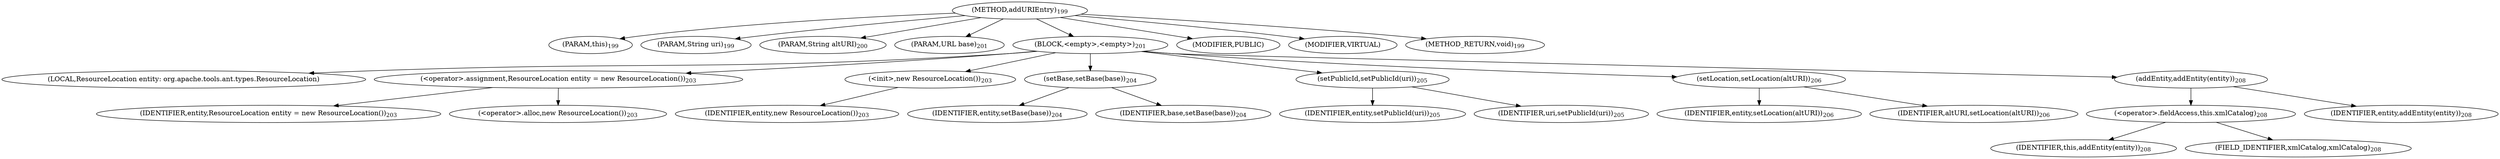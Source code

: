 digraph "addURIEntry" {  
"121" [label = <(METHOD,addURIEntry)<SUB>199</SUB>> ]
"122" [label = <(PARAM,this)<SUB>199</SUB>> ]
"123" [label = <(PARAM,String uri)<SUB>199</SUB>> ]
"124" [label = <(PARAM,String altURI)<SUB>200</SUB>> ]
"125" [label = <(PARAM,URL base)<SUB>201</SUB>> ]
"126" [label = <(BLOCK,&lt;empty&gt;,&lt;empty&gt;)<SUB>201</SUB>> ]
"11" [label = <(LOCAL,ResourceLocation entity: org.apache.tools.ant.types.ResourceLocation)> ]
"127" [label = <(&lt;operator&gt;.assignment,ResourceLocation entity = new ResourceLocation())<SUB>203</SUB>> ]
"128" [label = <(IDENTIFIER,entity,ResourceLocation entity = new ResourceLocation())<SUB>203</SUB>> ]
"129" [label = <(&lt;operator&gt;.alloc,new ResourceLocation())<SUB>203</SUB>> ]
"130" [label = <(&lt;init&gt;,new ResourceLocation())<SUB>203</SUB>> ]
"10" [label = <(IDENTIFIER,entity,new ResourceLocation())<SUB>203</SUB>> ]
"131" [label = <(setBase,setBase(base))<SUB>204</SUB>> ]
"132" [label = <(IDENTIFIER,entity,setBase(base))<SUB>204</SUB>> ]
"133" [label = <(IDENTIFIER,base,setBase(base))<SUB>204</SUB>> ]
"134" [label = <(setPublicId,setPublicId(uri))<SUB>205</SUB>> ]
"135" [label = <(IDENTIFIER,entity,setPublicId(uri))<SUB>205</SUB>> ]
"136" [label = <(IDENTIFIER,uri,setPublicId(uri))<SUB>205</SUB>> ]
"137" [label = <(setLocation,setLocation(altURI))<SUB>206</SUB>> ]
"138" [label = <(IDENTIFIER,entity,setLocation(altURI))<SUB>206</SUB>> ]
"139" [label = <(IDENTIFIER,altURI,setLocation(altURI))<SUB>206</SUB>> ]
"140" [label = <(addEntity,addEntity(entity))<SUB>208</SUB>> ]
"141" [label = <(&lt;operator&gt;.fieldAccess,this.xmlCatalog)<SUB>208</SUB>> ]
"142" [label = <(IDENTIFIER,this,addEntity(entity))<SUB>208</SUB>> ]
"143" [label = <(FIELD_IDENTIFIER,xmlCatalog,xmlCatalog)<SUB>208</SUB>> ]
"144" [label = <(IDENTIFIER,entity,addEntity(entity))<SUB>208</SUB>> ]
"145" [label = <(MODIFIER,PUBLIC)> ]
"146" [label = <(MODIFIER,VIRTUAL)> ]
"147" [label = <(METHOD_RETURN,void)<SUB>199</SUB>> ]
  "121" -> "122" 
  "121" -> "123" 
  "121" -> "124" 
  "121" -> "125" 
  "121" -> "126" 
  "121" -> "145" 
  "121" -> "146" 
  "121" -> "147" 
  "126" -> "11" 
  "126" -> "127" 
  "126" -> "130" 
  "126" -> "131" 
  "126" -> "134" 
  "126" -> "137" 
  "126" -> "140" 
  "127" -> "128" 
  "127" -> "129" 
  "130" -> "10" 
  "131" -> "132" 
  "131" -> "133" 
  "134" -> "135" 
  "134" -> "136" 
  "137" -> "138" 
  "137" -> "139" 
  "140" -> "141" 
  "140" -> "144" 
  "141" -> "142" 
  "141" -> "143" 
}
